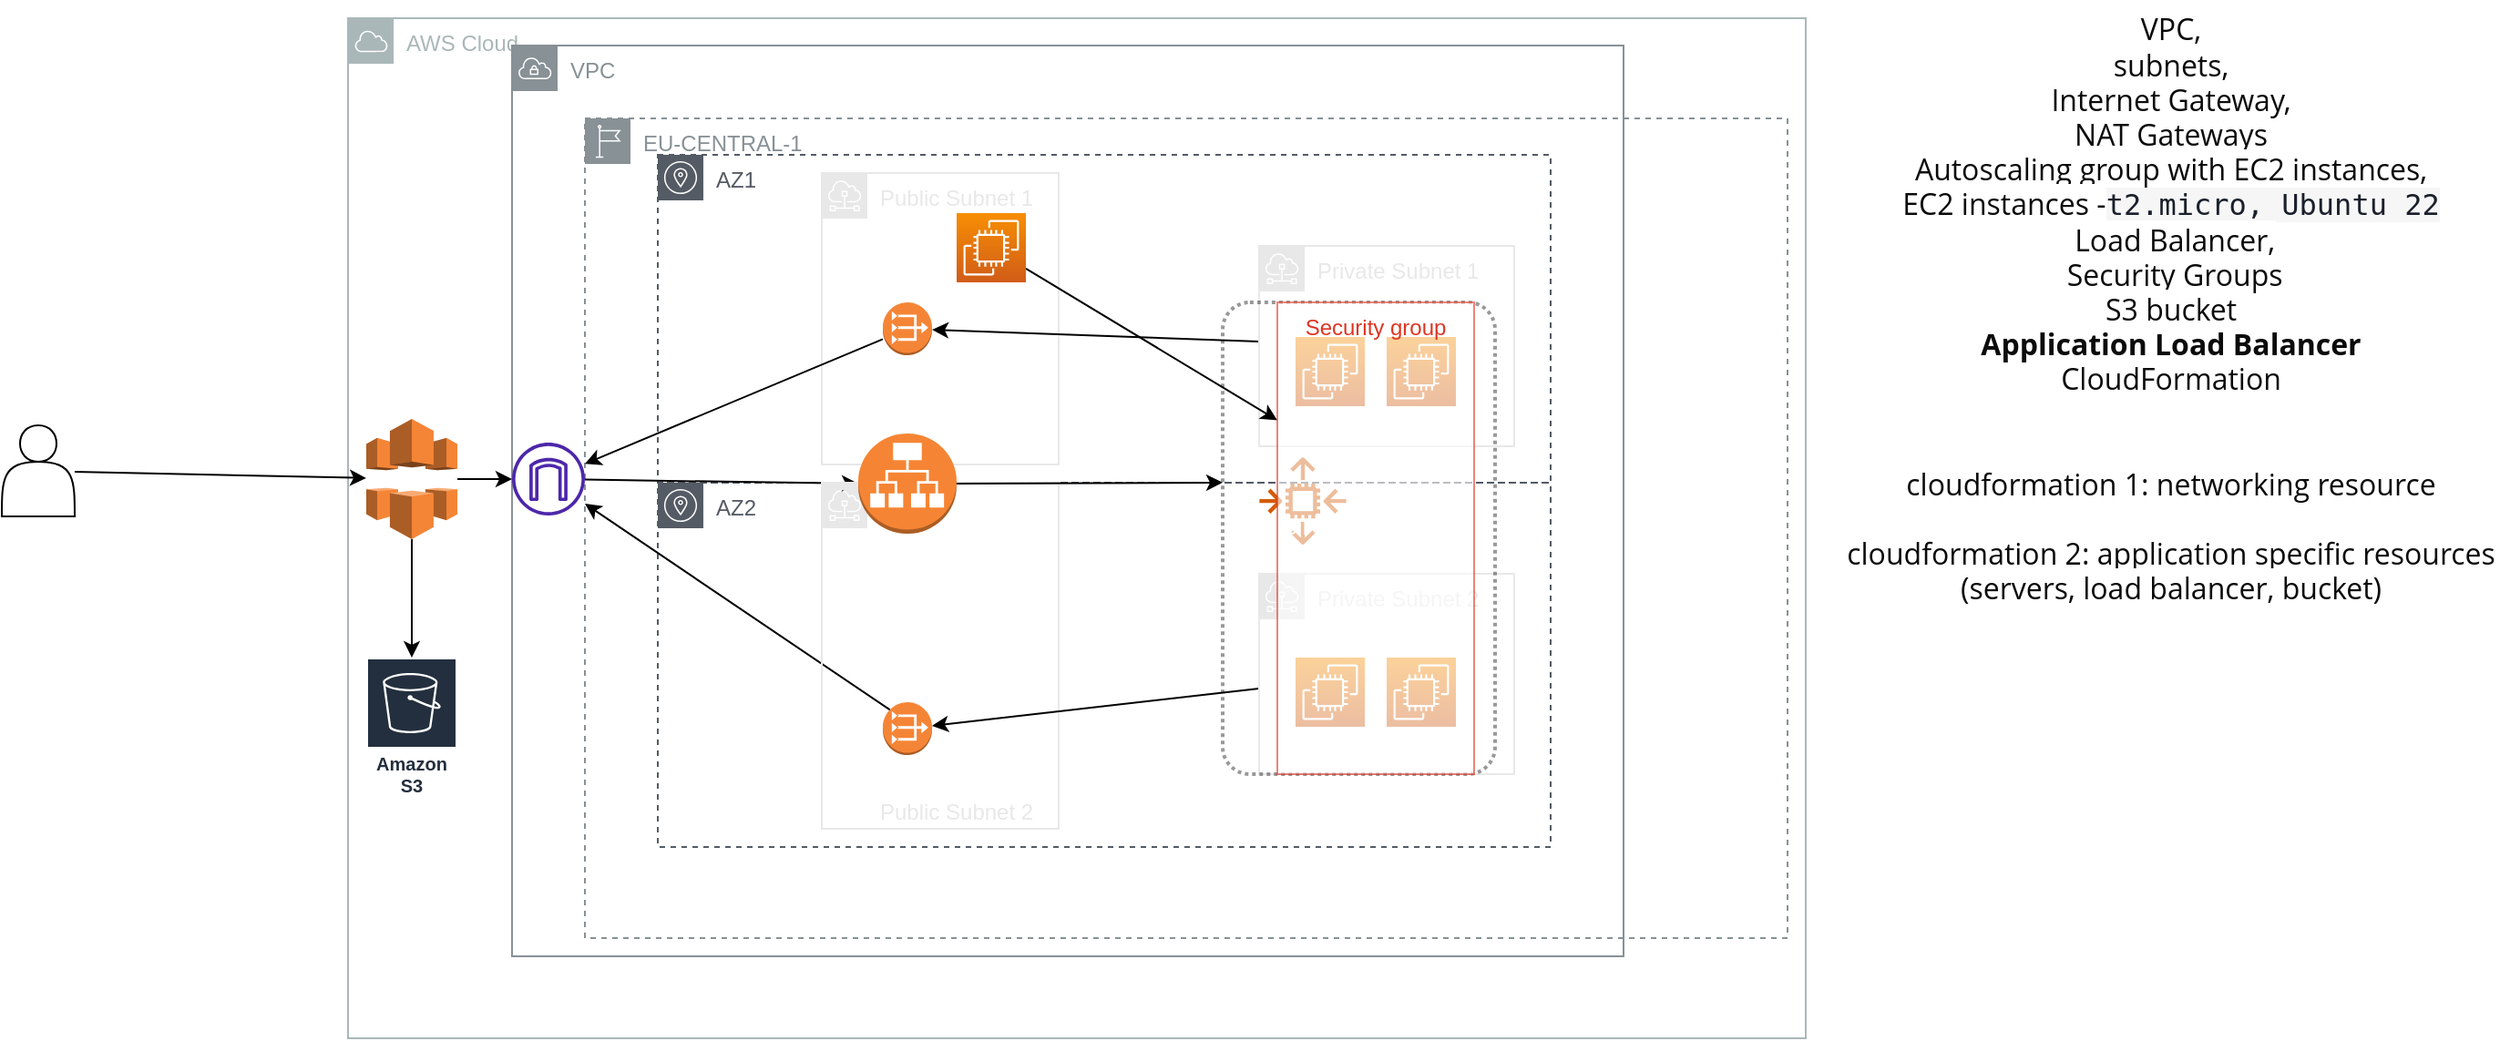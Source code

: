 <mxfile>
    <diagram id="d5_KXMFziW9rXfgtl9rN" name="Page-1">
        <mxGraphModel dx="3124" dy="930" grid="1" gridSize="10" guides="1" tooltips="1" connect="1" arrows="1" fold="1" page="1" pageScale="1" pageWidth="850" pageHeight="1100" math="0" shadow="0">
            <root>
                <mxCell id="0"/>
                <mxCell id="1" parent="0"/>
                <mxCell id="12" value="AWS Cloud" style="sketch=0;outlineConnect=0;gradientColor=none;html=1;whiteSpace=wrap;fontSize=12;fontStyle=0;shape=mxgraph.aws4.group;grIcon=mxgraph.aws4.group_aws_cloud;strokeColor=#AAB7B8;fillColor=none;verticalAlign=top;align=left;spacingLeft=30;fontColor=#AAB7B8;dashed=0;" parent="1" vertex="1">
                    <mxGeometry y="35" width="800" height="560" as="geometry"/>
                </mxCell>
                <mxCell id="2" value="VPC" style="sketch=0;outlineConnect=0;gradientColor=none;html=1;whiteSpace=wrap;fontSize=12;fontStyle=0;shape=mxgraph.aws4.group;grIcon=mxgraph.aws4.group_vpc;strokeColor=#879196;fillColor=none;verticalAlign=top;align=left;spacingLeft=30;fontColor=#879196;dashed=0;" parent="1" vertex="1">
                    <mxGeometry x="90" y="50" width="610" height="500" as="geometry"/>
                </mxCell>
                <mxCell id="3" value="EU-CENTRAL-1" style="sketch=0;outlineConnect=0;gradientColor=none;html=1;whiteSpace=wrap;fontSize=12;fontStyle=0;shape=mxgraph.aws4.group;grIcon=mxgraph.aws4.group_region;strokeColor=#879196;fillColor=none;verticalAlign=top;align=left;spacingLeft=30;fontColor=#879196;dashed=1;" parent="1" vertex="1">
                    <mxGeometry x="130" y="90" width="660" height="450" as="geometry"/>
                </mxCell>
                <mxCell id="4" value="AZ1" style="sketch=0;outlineConnect=0;gradientColor=none;html=1;whiteSpace=wrap;fontSize=12;fontStyle=0;shape=mxgraph.aws4.group;grIcon=mxgraph.aws4.group_availability_zone;strokeColor=#545B64;fillColor=none;verticalAlign=top;align=left;spacingLeft=30;fontColor=#545B64;dashed=1;" parent="1" vertex="1">
                    <mxGeometry x="170" y="110" width="490" height="180" as="geometry"/>
                </mxCell>
                <mxCell id="5" value="AZ2" style="sketch=0;outlineConnect=0;gradientColor=none;html=1;whiteSpace=wrap;fontSize=12;fontStyle=0;shape=mxgraph.aws4.group;grIcon=mxgraph.aws4.group_availability_zone;strokeColor=#545B64;fillColor=none;verticalAlign=top;align=left;spacingLeft=30;fontColor=#545B64;dashed=1;" parent="1" vertex="1">
                    <mxGeometry x="170" y="290" width="490" height="200" as="geometry"/>
                </mxCell>
                <mxCell id="23" style="edgeStyle=none;html=1;fontColor=#ffffff;entryX=0;entryY=0.5;entryDx=0;entryDy=0;entryPerimeter=0;" parent="1" source="6" target="18" edge="1">
                    <mxGeometry relative="1" as="geometry">
                        <mxPoint x="260" y="300" as="targetPoint"/>
                    </mxGeometry>
                </mxCell>
                <mxCell id="6" value="" style="sketch=0;outlineConnect=0;fontColor=#232F3E;gradientColor=none;fillColor=#4D27AA;strokeColor=none;dashed=0;verticalLabelPosition=bottom;verticalAlign=top;align=center;html=1;fontSize=12;fontStyle=0;aspect=fixed;pointerEvents=1;shape=mxgraph.aws4.internet_gateway;" parent="1" vertex="1">
                    <mxGeometry x="90" y="268" width="40" height="40" as="geometry"/>
                </mxCell>
                <mxCell id="7" value="Public Subnet 1" style="sketch=0;outlineConnect=0;gradientColor=none;html=1;whiteSpace=wrap;fontSize=12;fontStyle=0;shape=mxgraph.aws4.group;grIcon=mxgraph.aws4.group_subnet;strokeColor=#E8E8E8;fillColor=none;verticalAlign=top;align=left;spacingLeft=30;fontColor=#E8E8E8;dashed=0;" parent="1" vertex="1">
                    <mxGeometry x="260" y="120" width="130" height="160" as="geometry"/>
                </mxCell>
                <mxCell id="36" style="edgeStyle=none;html=1;fontColor=#ffffff;exitX=0.145;exitY=0.145;exitDx=0;exitDy=0;exitPerimeter=0;" parent="1" source="20" target="6" edge="1">
                    <mxGeometry relative="1" as="geometry"/>
                </mxCell>
                <mxCell id="8" value="Public Subnet 2" style="sketch=0;outlineConnect=0;gradientColor=none;html=1;whiteSpace=wrap;fontSize=12;fontStyle=0;shape=mxgraph.aws4.group;grIcon=mxgraph.aws4.group_subnet;strokeColor=#E8E8E8;fillColor=none;verticalAlign=bottom;align=left;spacingLeft=30;fontColor=#E8E8E8;dashed=0;" parent="1" vertex="1">
                    <mxGeometry x="260" y="290" width="130" height="190" as="geometry"/>
                </mxCell>
                <mxCell id="33" style="edgeStyle=none;html=1;fontColor=#ffffff;" parent="1" source="9" target="19" edge="1">
                    <mxGeometry relative="1" as="geometry"/>
                </mxCell>
                <mxCell id="9" value="Private Subnet 1" style="sketch=0;outlineConnect=0;gradientColor=none;html=1;whiteSpace=wrap;fontSize=12;fontStyle=0;shape=mxgraph.aws4.group;grIcon=mxgraph.aws4.group_subnet;strokeColor=#E8E8E8;fillColor=none;verticalAlign=top;align=left;spacingLeft=30;fontColor=#E8E8E8;dashed=0;" parent="1" vertex="1">
                    <mxGeometry x="500" y="160" width="140" height="110" as="geometry"/>
                </mxCell>
                <mxCell id="35" style="edgeStyle=none;html=1;fontColor=#ffffff;" parent="1" source="10" target="20" edge="1">
                    <mxGeometry relative="1" as="geometry"/>
                </mxCell>
                <mxCell id="10" value="Private Subnet 2" style="sketch=0;outlineConnect=0;gradientColor=none;html=1;whiteSpace=wrap;fontSize=12;fontStyle=0;shape=mxgraph.aws4.group;grIcon=mxgraph.aws4.group_subnet;strokeColor=#E8E8E8;fillColor=none;verticalAlign=top;align=left;spacingLeft=30;fontColor=#E8E8E8;dashed=0;" parent="1" vertex="1">
                    <mxGeometry x="500" y="340" width="140" height="110" as="geometry"/>
                </mxCell>
                <mxCell id="15" style="edgeStyle=none;html=1;" parent="1" source="14" target="38" edge="1">
                    <mxGeometry relative="1" as="geometry">
                        <mxPoint x="30" y="277.115" as="targetPoint"/>
                    </mxGeometry>
                </mxCell>
                <mxCell id="14" value="" style="shape=actor;whiteSpace=wrap;html=1;" parent="1" vertex="1">
                    <mxGeometry x="-190" y="258.5" width="40" height="50" as="geometry"/>
                </mxCell>
                <mxCell id="17" value="" style="sketch=0;outlineConnect=0;fontColor=#232F3E;gradientColor=none;fillColor=#D45B07;strokeColor=none;dashed=0;verticalLabelPosition=bottom;verticalAlign=top;align=center;html=1;fontSize=12;fontStyle=0;aspect=fixed;pointerEvents=1;shape=mxgraph.aws4.auto_scaling2;" parent="1" vertex="1">
                    <mxGeometry x="500" y="276" width="48" height="48" as="geometry"/>
                </mxCell>
                <mxCell id="18" value="" style="outlineConnect=0;dashed=0;verticalLabelPosition=bottom;verticalAlign=top;align=center;html=1;shape=mxgraph.aws3.application_load_balancer;fillColor=#F58534;gradientColor=none;" parent="1" vertex="1">
                    <mxGeometry x="280" y="263" width="54" height="55" as="geometry"/>
                </mxCell>
                <mxCell id="34" style="edgeStyle=none;html=1;fontColor=#ffffff;" parent="1" source="19" target="6" edge="1">
                    <mxGeometry relative="1" as="geometry"/>
                </mxCell>
                <mxCell id="19" value="" style="outlineConnect=0;dashed=0;verticalLabelPosition=bottom;verticalAlign=top;align=center;html=1;shape=mxgraph.aws3.vpc_nat_gateway;fillColor=#F58536;gradientColor=none;" parent="1" vertex="1">
                    <mxGeometry x="293.5" y="191" width="27" height="29" as="geometry"/>
                </mxCell>
                <mxCell id="20" value="" style="outlineConnect=0;dashed=0;verticalLabelPosition=bottom;verticalAlign=top;align=center;html=1;shape=mxgraph.aws3.vpc_nat_gateway;fillColor=#F58536;gradientColor=none;" parent="1" vertex="1">
                    <mxGeometry x="293.5" y="410.5" width="27" height="29" as="geometry"/>
                </mxCell>
                <mxCell id="31" style="edgeStyle=none;html=1;exitX=1;exitY=0.5;exitDx=0;exitDy=0;entryX=0;entryY=0.382;entryDx=0;entryDy=0;entryPerimeter=0;fontColor=#ffffff;exitPerimeter=0;" parent="1" source="18" target="24" edge="1">
                    <mxGeometry relative="1" as="geometry">
                        <mxPoint x="368" y="300" as="sourcePoint"/>
                    </mxGeometry>
                </mxCell>
                <mxCell id="32" style="edgeStyle=none;html=1;entryX=0;entryY=0.25;entryDx=0;entryDy=0;fontColor=#ffffff;" parent="1" source="22" target="30" edge="1">
                    <mxGeometry relative="1" as="geometry"/>
                </mxCell>
                <mxCell id="22" value="Bastion" style="sketch=0;points=[[0,0,0],[0.25,0,0],[0.5,0,0],[0.75,0,0],[1,0,0],[0,1,0],[0.25,1,0],[0.5,1,0],[0.75,1,0],[1,1,0],[0,0.25,0],[0,0.5,0],[0,0.75,0],[1,0.25,0],[1,0.5,0],[1,0.75,0]];outlineConnect=0;fontColor=#ffffff;gradientColor=#F78E04;gradientDirection=north;fillColor=#D05C17;strokeColor=#ffffff;dashed=0;verticalLabelPosition=bottom;verticalAlign=top;align=center;html=1;fontSize=12;fontStyle=0;aspect=fixed;shape=mxgraph.aws4.resourceIcon;resIcon=mxgraph.aws4.ec2;" parent="1" vertex="1">
                    <mxGeometry x="334" y="142" width="38" height="38" as="geometry"/>
                </mxCell>
                <mxCell id="24" value="AUTOSCALING Group&#10;" style="rounded=1;arcSize=10;dashed=1;fillColor=none;gradientColor=none;dashPattern=1 1;strokeWidth=2;fontColor=#ffffff;align=right;opacity=40;" parent="1" vertex="1">
                    <mxGeometry x="480" y="191" width="149.5" height="259" as="geometry"/>
                </mxCell>
                <mxCell id="25" value="EC2" style="sketch=0;points=[[0,0,0],[0.25,0,0],[0.5,0,0],[0.75,0,0],[1,0,0],[0,1,0],[0.25,1,0],[0.5,1,0],[0.75,1,0],[1,1,0],[0,0.25,0],[0,0.5,0],[0,0.75,0],[1,0.25,0],[1,0.5,0],[1,0.75,0]];outlineConnect=0;fontColor=#ffffff;gradientColor=#F78E04;gradientDirection=north;fillColor=#D05C17;strokeColor=#ffffff;dashed=0;verticalLabelPosition=bottom;verticalAlign=top;align=center;html=1;fontSize=12;fontStyle=0;aspect=fixed;shape=mxgraph.aws4.resourceIcon;resIcon=mxgraph.aws4.ec2;" parent="1" vertex="1">
                    <mxGeometry x="520" y="210" width="38" height="38" as="geometry"/>
                </mxCell>
                <mxCell id="26" value="EC2" style="sketch=0;points=[[0,0,0],[0.25,0,0],[0.5,0,0],[0.75,0,0],[1,0,0],[0,1,0],[0.25,1,0],[0.5,1,0],[0.75,1,0],[1,1,0],[0,0.25,0],[0,0.5,0],[0,0.75,0],[1,0.25,0],[1,0.5,0],[1,0.75,0]];outlineConnect=0;fontColor=#ffffff;gradientColor=#F78E04;gradientDirection=north;fillColor=#D05C17;strokeColor=#ffffff;dashed=0;verticalLabelPosition=bottom;verticalAlign=top;align=center;html=1;fontSize=12;fontStyle=0;aspect=fixed;shape=mxgraph.aws4.resourceIcon;resIcon=mxgraph.aws4.ec2;" parent="1" vertex="1">
                    <mxGeometry x="570" y="210" width="38" height="38" as="geometry"/>
                </mxCell>
                <mxCell id="27" value="EC2" style="sketch=0;points=[[0,0,0],[0.25,0,0],[0.5,0,0],[0.75,0,0],[1,0,0],[0,1,0],[0.25,1,0],[0.5,1,0],[0.75,1,0],[1,1,0],[0,0.25,0],[0,0.5,0],[0,0.75,0],[1,0.25,0],[1,0.5,0],[1,0.75,0]];outlineConnect=0;fontColor=#ffffff;gradientColor=#F78E04;gradientDirection=north;fillColor=#D05C17;strokeColor=#ffffff;dashed=0;verticalLabelPosition=bottom;verticalAlign=top;align=center;html=1;fontSize=12;fontStyle=0;aspect=fixed;shape=mxgraph.aws4.resourceIcon;resIcon=mxgraph.aws4.ec2;" parent="1" vertex="1">
                    <mxGeometry x="520" y="386" width="38" height="38" as="geometry"/>
                </mxCell>
                <mxCell id="28" value="EC2" style="sketch=0;points=[[0,0,0],[0.25,0,0],[0.5,0,0],[0.75,0,0],[1,0,0],[0,1,0],[0.25,1,0],[0.5,1,0],[0.75,1,0],[1,1,0],[0,0.25,0],[0,0.5,0],[0,0.75,0],[1,0.25,0],[1,0.5,0],[1,0.75,0]];outlineConnect=0;fontColor=#ffffff;gradientColor=#F78E04;gradientDirection=north;fillColor=#D05C17;strokeColor=#ffffff;dashed=0;verticalLabelPosition=bottom;verticalAlign=top;align=center;html=1;fontSize=12;fontStyle=0;aspect=fixed;shape=mxgraph.aws4.resourceIcon;resIcon=mxgraph.aws4.ec2;" parent="1" vertex="1">
                    <mxGeometry x="570" y="386" width="38" height="38" as="geometry"/>
                </mxCell>
                <mxCell id="30" value="Security group" style="fillColor=default;strokeColor=#DD3522;verticalAlign=top;fontStyle=0;fontColor=#DD3522;opacity=60;" parent="1" vertex="1">
                    <mxGeometry x="510" y="191" width="108" height="259" as="geometry"/>
                </mxCell>
                <mxCell id="37" value="&lt;span style=&quot;color: rgb(11, 11, 11); font-family: &amp;quot;Open Sans&amp;quot;, sans-serif; font-size: medium; text-align: left; background-color: rgb(255, 255, 255);&quot;&gt;VPC,&lt;br&gt;subnets,&lt;br&gt;Internet Gateway,&lt;br&gt;NAT Gateways&lt;br&gt;&lt;/span&gt;&lt;span style=&quot;color: rgb(11, 11, 11); font-family: &amp;quot;Open Sans&amp;quot;, sans-serif; font-size: medium; text-align: left; background-color: rgb(255, 255, 255);&quot;&gt;Autoscaling group with EC2 instances,&lt;br&gt;EC2 instances -&lt;/span&gt;&lt;span style=&quot;color: rgb(26, 32, 44); font-family: &amp;quot;Fira Code&amp;quot;, &amp;quot;Source Code Pro&amp;quot;, monospace; font-size: 16px; text-align: left; background-color: rgb(246, 246, 246);&quot;&gt;t2.micro, Ubuntu 22&lt;/span&gt;&lt;span style=&quot;color: rgb(11, 11, 11); font-family: &amp;quot;Open Sans&amp;quot;, sans-serif; font-size: medium; text-align: left; background-color: rgb(255, 255, 255);&quot;&gt;&lt;br&gt;&amp;nbsp;Load Balancer,&lt;br&gt;&amp;nbsp;Security Groups&lt;br&gt;&lt;/span&gt;&lt;span style=&quot;color: rgb(11, 11, 11); font-family: &amp;quot;Open Sans&amp;quot;, sans-serif; font-size: medium; text-align: left; background-color: rgb(255, 255, 255);&quot;&gt;S3 bucket&lt;br&gt;&lt;/span&gt;&lt;strong style=&quot;border-width: 0px; border-style: solid; box-sizing: border-box; border-color: var(--chakra-colors-gray-200); overflow-wrap: break-word; outline-color: var(--chakra-colors-blue-500); color: rgb(11, 11, 11); font-family: &amp;quot;Open Sans&amp;quot;, sans-serif; font-size: medium; text-align: left; background-color: rgb(255, 255, 255);&quot;&gt;Application Load Balancer&lt;br&gt;&lt;/strong&gt;&lt;span style=&quot;color: rgb(11, 11, 11); font-family: &amp;quot;Open Sans&amp;quot;, sans-serif; font-size: medium; text-align: left; background-color: rgb(255, 255, 255);&quot;&gt;CloudFormation&lt;br&gt;&lt;/span&gt;&lt;span style=&quot;color: rgb(11, 11, 11); font-family: &amp;quot;Open Sans&amp;quot;, sans-serif; font-size: medium; text-align: left; background-color: rgb(255, 255, 255);&quot;&gt;&lt;br&gt;&lt;br&gt;cloudformation 1:&amp;nbsp;&lt;/span&gt;&lt;span style=&quot;color: rgb(11, 11, 11); font-family: &amp;quot;Open Sans&amp;quot;, sans-serif; font-size: medium; text-align: left; background-color: rgb(255, 255, 255);&quot;&gt;networking resource&lt;/span&gt;&lt;span style=&quot;color: rgb(11, 11, 11); font-family: &amp;quot;Open Sans&amp;quot;, sans-serif; font-size: medium; text-align: left; background-color: rgb(255, 255, 255);&quot;&gt;&lt;br&gt;&amp;nbsp;&lt;br&gt;cloudformation 2: a&lt;/span&gt;&lt;span style=&quot;color: rgb(11, 11, 11); font-family: &amp;quot;Open Sans&amp;quot;, sans-serif; font-size: medium; text-align: left; background-color: rgb(255, 255, 255);&quot;&gt;pplication specific resources &lt;br&gt;(servers, load balancer, bucket)&lt;/span&gt;&lt;span style=&quot;color: rgb(11, 11, 11); font-family: &amp;quot;Open Sans&amp;quot;, sans-serif; font-size: medium; text-align: left; background-color: rgb(255, 255, 255);&quot;&gt;&lt;br&gt;&lt;/span&gt;" style="text;html=1;align=center;verticalAlign=middle;resizable=0;points=[];autosize=1;strokeColor=none;fillColor=none;" vertex="1" parent="1">
                    <mxGeometry x="820" y="25" width="360" height="340" as="geometry"/>
                </mxCell>
                <mxCell id="39" style="edgeStyle=none;html=1;" edge="1" parent="1" source="38" target="6">
                    <mxGeometry relative="1" as="geometry"/>
                </mxCell>
                <mxCell id="41" style="edgeStyle=none;html=1;" edge="1" parent="1" source="38" target="40">
                    <mxGeometry relative="1" as="geometry"/>
                </mxCell>
                <mxCell id="38" value="" style="outlineConnect=0;dashed=0;verticalLabelPosition=bottom;verticalAlign=top;align=center;html=1;shape=mxgraph.aws3.cloudfront;fillColor=#F58536;gradientColor=none;" vertex="1" parent="1">
                    <mxGeometry x="10" y="255" width="50" height="66" as="geometry"/>
                </mxCell>
                <mxCell id="40" value="Amazon S3" style="sketch=0;outlineConnect=0;fontColor=#232F3E;gradientColor=none;strokeColor=#ffffff;fillColor=#232F3E;dashed=0;verticalLabelPosition=middle;verticalAlign=bottom;align=center;html=1;whiteSpace=wrap;fontSize=10;fontStyle=1;spacing=3;shape=mxgraph.aws4.productIcon;prIcon=mxgraph.aws4.s3;" vertex="1" parent="1">
                    <mxGeometry x="10" y="386" width="50" height="80" as="geometry"/>
                </mxCell>
            </root>
        </mxGraphModel>
    </diagram>
</mxfile>